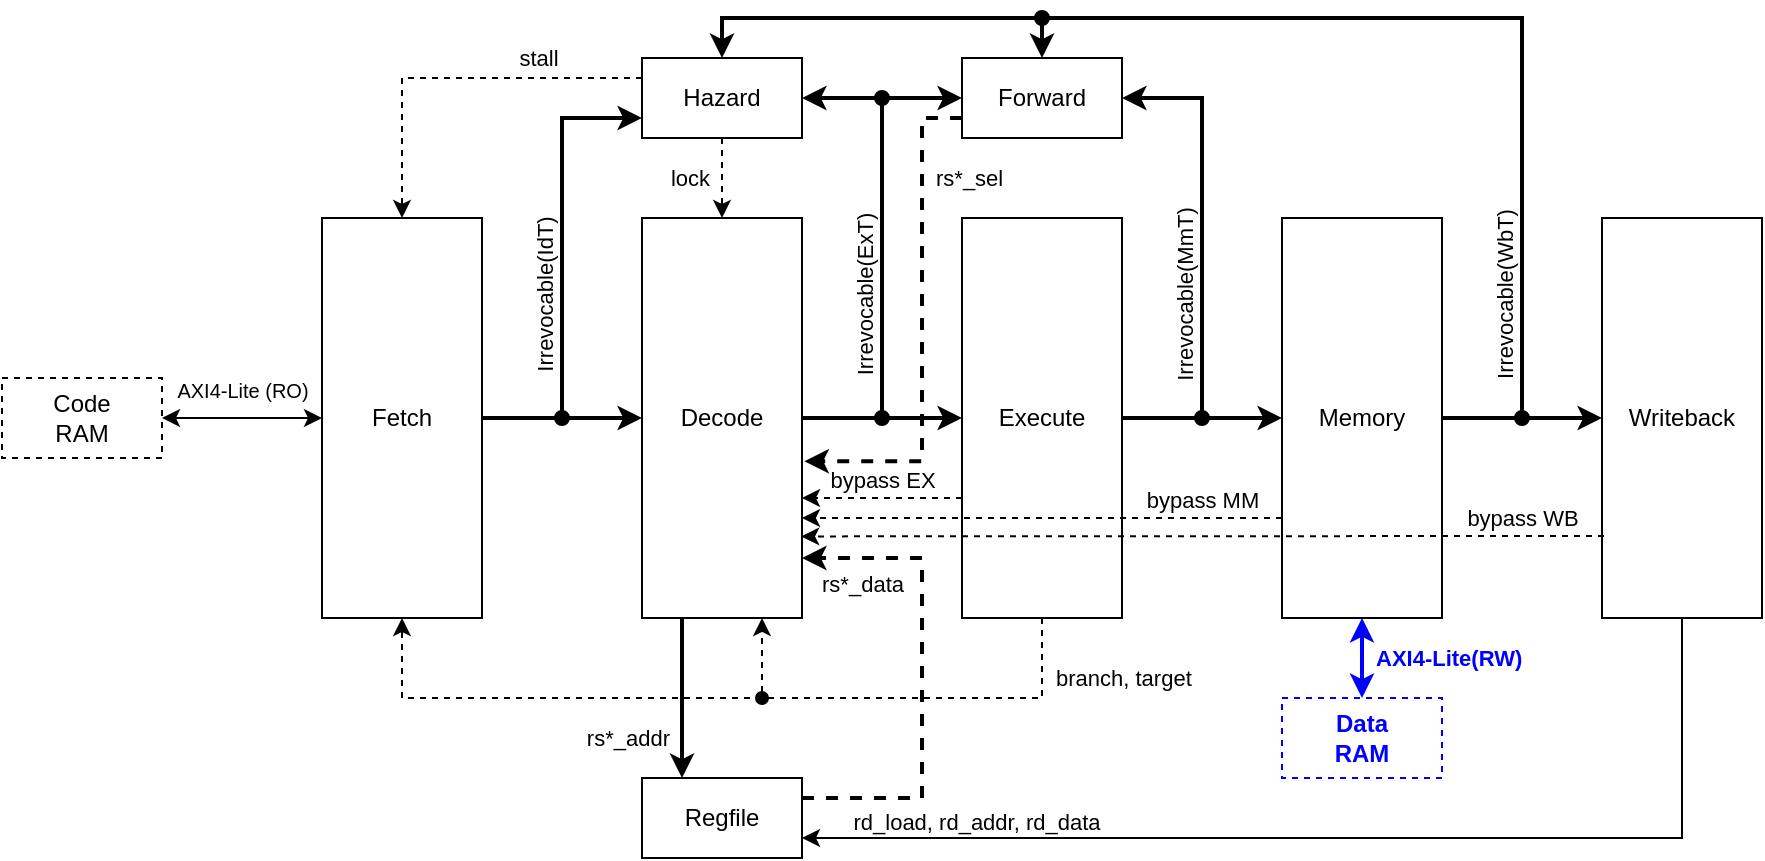 <mxfile version="13.6.2" type="device"><diagram id="N3C3bLjIH35mqGaEbGTm" name="Page-1"><mxGraphModel dx="1534" dy="403" grid="1" gridSize="10" guides="1" tooltips="1" connect="1" arrows="1" fold="1" page="1" pageScale="1" pageWidth="850" pageHeight="1100" math="0" shadow="0"><root><mxCell id="0"/><mxCell id="1" parent="0"/><mxCell id="JUWvD5CaMGft2PldNG8e-3" value="" style="edgeStyle=orthogonalEdgeStyle;rounded=0;orthogonalLoop=1;jettySize=auto;html=1;strokeWidth=2;" parent="1" source="JUWvD5CaMGft2PldNG8e-1" target="JUWvD5CaMGft2PldNG8e-2" edge="1"><mxGeometry relative="1" as="geometry"/></mxCell><mxCell id="JUWvD5CaMGft2PldNG8e-1" value="Fetch" style="rounded=0;whiteSpace=wrap;html=1;" parent="1" vertex="1"><mxGeometry x="120" y="120" width="80" height="200" as="geometry"/></mxCell><mxCell id="JUWvD5CaMGft2PldNG8e-5" value="" style="edgeStyle=orthogonalEdgeStyle;rounded=0;orthogonalLoop=1;jettySize=auto;html=1;strokeWidth=2;" parent="1" source="JUWvD5CaMGft2PldNG8e-2" target="JUWvD5CaMGft2PldNG8e-4" edge="1"><mxGeometry relative="1" as="geometry"/></mxCell><mxCell id="i5mSsLm4pip9AsirDHr7-14" value="rs*_addr" style="rounded=0;orthogonalLoop=1;jettySize=auto;html=1;entryX=0.25;entryY=0;entryDx=0;entryDy=0;exitX=0.25;exitY=1;exitDx=0;exitDy=0;labelPosition=left;verticalLabelPosition=middle;align=right;verticalAlign=middle;spacingRight=5;strokeWidth=2;" parent="1" source="JUWvD5CaMGft2PldNG8e-2" target="i5mSsLm4pip9AsirDHr7-13" edge="1"><mxGeometry x="0.5" relative="1" as="geometry"><mxPoint as="offset"/></mxGeometry></mxCell><mxCell id="JUWvD5CaMGft2PldNG8e-2" value="Decode" style="rounded=0;whiteSpace=wrap;html=1;" parent="1" vertex="1"><mxGeometry x="280" y="120" width="80" height="200" as="geometry"/></mxCell><mxCell id="JUWvD5CaMGft2PldNG8e-7" value="" style="edgeStyle=orthogonalEdgeStyle;rounded=0;orthogonalLoop=1;jettySize=auto;html=1;strokeWidth=2;" parent="1" source="JUWvD5CaMGft2PldNG8e-4" target="JUWvD5CaMGft2PldNG8e-6" edge="1"><mxGeometry relative="1" as="geometry"/></mxCell><mxCell id="JUWvD5CaMGft2PldNG8e-4" value="Execute" style="rounded=0;whiteSpace=wrap;html=1;" parent="1" vertex="1"><mxGeometry x="440" y="120" width="80" height="200" as="geometry"/></mxCell><mxCell id="JUWvD5CaMGft2PldNG8e-9" value="" style="edgeStyle=orthogonalEdgeStyle;rounded=0;orthogonalLoop=1;jettySize=auto;html=1;strokeWidth=2;" parent="1" source="JUWvD5CaMGft2PldNG8e-6" target="JUWvD5CaMGft2PldNG8e-8" edge="1"><mxGeometry relative="1" as="geometry"/></mxCell><mxCell id="JUWvD5CaMGft2PldNG8e-13" value="AXI4-Lite(RW)" style="edgeStyle=orthogonalEdgeStyle;rounded=0;orthogonalLoop=1;jettySize=auto;html=1;startArrow=classic;startFill=1;labelPosition=right;verticalLabelPosition=middle;align=left;verticalAlign=middle;spacingLeft=5;strokeColor=#0000FF;strokeWidth=2;fontColor=#0000FF;fontStyle=1" parent="1" source="JUWvD5CaMGft2PldNG8e-6" target="JUWvD5CaMGft2PldNG8e-12" edge="1"><mxGeometry relative="1" as="geometry"/></mxCell><mxCell id="JUWvD5CaMGft2PldNG8e-6" value="Memory" style="rounded=0;whiteSpace=wrap;html=1;" parent="1" vertex="1"><mxGeometry x="600" y="120" width="80" height="200" as="geometry"/></mxCell><mxCell id="JUWvD5CaMGft2PldNG8e-8" value="Writeback" style="rounded=0;whiteSpace=wrap;html=1;" parent="1" vertex="1"><mxGeometry x="760" y="120" width="80" height="200" as="geometry"/></mxCell><mxCell id="JUWvD5CaMGft2PldNG8e-12" value="Data&lt;br&gt;RAM" style="whiteSpace=wrap;html=1;rounded=0;dashed=1;strokeColor=#0000FF;fontColor=#0000FF;fontStyle=1" parent="1" vertex="1"><mxGeometry x="600" y="360" width="80" height="40" as="geometry"/></mxCell><mxCell id="JUWvD5CaMGft2PldNG8e-16" value="AXI4-Lite (RO)" style="edgeStyle=orthogonalEdgeStyle;rounded=0;orthogonalLoop=1;jettySize=auto;html=1;startArrow=classic;startFill=1;verticalAlign=bottom;spacingBottom=5;fontSize=10;" parent="1" source="JUWvD5CaMGft2PldNG8e-15" target="JUWvD5CaMGft2PldNG8e-1" edge="1"><mxGeometry relative="1" as="geometry"/></mxCell><mxCell id="JUWvD5CaMGft2PldNG8e-15" value="Code&lt;br&gt;RAM" style="whiteSpace=wrap;html=1;rounded=0;dashed=1;" parent="1" vertex="1"><mxGeometry x="-40" y="200" width="80" height="40" as="geometry"/></mxCell><mxCell id="JUWvD5CaMGft2PldNG8e-17" value="Hazard" style="whiteSpace=wrap;html=1;rounded=0;" parent="1" vertex="1"><mxGeometry x="280" y="40" width="80" height="40" as="geometry"/></mxCell><mxCell id="JUWvD5CaMGft2PldNG8e-18" value="Forward" style="whiteSpace=wrap;html=1;rounded=0;" parent="1" vertex="1"><mxGeometry x="440" y="40" width="80" height="40" as="geometry"/></mxCell><mxCell id="JUWvD5CaMGft2PldNG8e-19" value="Irrevocable(IdT)" style="endArrow=classic;html=1;rounded=0;horizontal=0;verticalAlign=bottom;spacing=0;spacingBottom=0;spacingRight=5;entryX=0;entryY=0.75;entryDx=0;entryDy=0;edgeStyle=orthogonalEdgeStyle;startArrow=oval;startFill=1;strokeWidth=2;" parent="1" target="JUWvD5CaMGft2PldNG8e-17" edge="1"><mxGeometry x="-0.368" width="50" height="50" relative="1" as="geometry"><mxPoint x="240" y="220" as="sourcePoint"/><mxPoint x="230" y="60" as="targetPoint"/><Array as="points"><mxPoint x="240" y="70"/></Array><mxPoint as="offset"/></mxGeometry></mxCell><mxCell id="JUWvD5CaMGft2PldNG8e-23" value="Irrevocable(ExT)" style="endArrow=classic;html=1;rounded=0;horizontal=0;verticalAlign=bottom;spacing=0;spacingBottom=0;spacingRight=5;entryX=0;entryY=0.5;entryDx=0;entryDy=0;edgeStyle=orthogonalEdgeStyle;startArrow=oval;startFill=1;strokeWidth=2;" parent="1" target="JUWvD5CaMGft2PldNG8e-18" edge="1"><mxGeometry x="-0.4" width="50" height="50" relative="1" as="geometry"><mxPoint x="400" y="220" as="sourcePoint"/><mxPoint x="440" y="70" as="targetPoint"/><Array as="points"><mxPoint x="400" y="60"/></Array><mxPoint as="offset"/></mxGeometry></mxCell><mxCell id="JUWvD5CaMGft2PldNG8e-24" value="Irrevocable(MmT)" style="endArrow=classic;html=1;rounded=0;horizontal=0;verticalAlign=bottom;spacing=0;spacingBottom=0;spacingRight=5;entryX=1;entryY=0.5;entryDx=0;entryDy=0;edgeStyle=orthogonalEdgeStyle;startArrow=oval;startFill=1;strokeWidth=2;" parent="1" target="JUWvD5CaMGft2PldNG8e-18" edge="1"><mxGeometry x="-0.4" width="50" height="50" relative="1" as="geometry"><mxPoint x="560" y="220" as="sourcePoint"/><mxPoint x="600" y="70" as="targetPoint"/><Array as="points"><mxPoint x="560" y="60"/></Array><mxPoint as="offset"/></mxGeometry></mxCell><mxCell id="JUWvD5CaMGft2PldNG8e-25" value="Irrevocable(WbT)" style="endArrow=classic;html=1;rounded=0;horizontal=0;verticalAlign=bottom;spacing=0;spacingBottom=0;spacingRight=5;entryX=0.5;entryY=0;entryDx=0;entryDy=0;startArrow=oval;startFill=1;edgeStyle=orthogonalEdgeStyle;strokeWidth=2;" parent="1" target="JUWvD5CaMGft2PldNG8e-17" edge="1"><mxGeometry x="-0.806" width="50" height="50" relative="1" as="geometry"><mxPoint x="720" y="220" as="sourcePoint"/><mxPoint x="760" y="70" as="targetPoint"/><Array as="points"><mxPoint x="720" y="20"/><mxPoint x="320" y="20"/></Array><mxPoint as="offset"/></mxGeometry></mxCell><mxCell id="i5mSsLm4pip9AsirDHr7-2" value="" style="endArrow=classic;html=1;entryX=0.5;entryY=0;entryDx=0;entryDy=0;startArrow=oval;startFill=1;strokeWidth=2;" parent="1" target="JUWvD5CaMGft2PldNG8e-18" edge="1"><mxGeometry width="50" height="50" relative="1" as="geometry"><mxPoint x="480" y="20" as="sourcePoint"/><mxPoint x="560" y="70" as="targetPoint"/></mxGeometry></mxCell><mxCell id="i5mSsLm4pip9AsirDHr7-4" value="" style="endArrow=classic;html=1;entryX=1;entryY=0.5;entryDx=0;entryDy=0;startArrow=oval;startFill=1;strokeWidth=2;" parent="1" target="JUWvD5CaMGft2PldNG8e-17" edge="1"><mxGeometry width="50" height="50" relative="1" as="geometry"><mxPoint x="400" y="60" as="sourcePoint"/><mxPoint x="560" y="140" as="targetPoint"/></mxGeometry></mxCell><mxCell id="i5mSsLm4pip9AsirDHr7-5" value="" style="endArrow=classic;html=1;exitX=0;exitY=0.25;exitDx=0;exitDy=0;entryX=0.5;entryY=0;entryDx=0;entryDy=0;edgeStyle=orthogonalEdgeStyle;rounded=0;verticalAlign=bottom;labelPosition=center;verticalLabelPosition=top;align=center;dashed=1;" parent="1" source="JUWvD5CaMGft2PldNG8e-17" target="JUWvD5CaMGft2PldNG8e-1" edge="1"><mxGeometry width="50" height="50" relative="1" as="geometry"><mxPoint x="290" y="190" as="sourcePoint"/><mxPoint x="340" y="140" as="targetPoint"/></mxGeometry></mxCell><mxCell id="i5mSsLm4pip9AsirDHr7-6" value="stall" style="edgeLabel;html=1;align=center;verticalAlign=bottom;resizable=0;points=[];" parent="i5mSsLm4pip9AsirDHr7-5" vertex="1" connectable="0"><mxGeometry x="-0.448" y="-1" relative="1" as="geometry"><mxPoint as="offset"/></mxGeometry></mxCell><mxCell id="i5mSsLm4pip9AsirDHr7-7" value="" style="endArrow=classic;html=1;exitX=0;exitY=0.75;exitDx=0;exitDy=0;entryX=1.015;entryY=0.608;entryDx=0;entryDy=0;rounded=0;verticalAlign=bottom;labelPosition=center;verticalLabelPosition=top;align=center;dashed=1;entryPerimeter=0;edgeStyle=orthogonalEdgeStyle;jumpStyle=none;jumpSize=10;strokeWidth=2;" parent="1" source="JUWvD5CaMGft2PldNG8e-18" target="JUWvD5CaMGft2PldNG8e-2" edge="1"><mxGeometry width="50" height="50" relative="1" as="geometry"><mxPoint x="480" y="100" as="sourcePoint"/><mxPoint x="360" y="170" as="targetPoint"/><Array as="points"><mxPoint x="420" y="70"/><mxPoint x="420" y="242"/></Array></mxGeometry></mxCell><mxCell id="i5mSsLm4pip9AsirDHr7-8" value="rs*_sel" style="edgeLabel;html=1;align=left;verticalAlign=middle;resizable=0;points=[];labelPosition=right;verticalLabelPosition=middle;spacingLeft=5;" parent="i5mSsLm4pip9AsirDHr7-7" vertex="1" connectable="0"><mxGeometry x="-0.448" y="-1" relative="1" as="geometry"><mxPoint x="1" y="-19.33" as="offset"/></mxGeometry></mxCell><mxCell id="i5mSsLm4pip9AsirDHr7-9" value="" style="endArrow=classic;html=1;exitX=0.5;exitY=1;exitDx=0;exitDy=0;entryX=0.5;entryY=0;entryDx=0;entryDy=0;rounded=0;verticalAlign=middle;labelPosition=left;verticalLabelPosition=middle;align=right;dashed=1;" parent="1" source="JUWvD5CaMGft2PldNG8e-17" target="JUWvD5CaMGft2PldNG8e-2" edge="1"><mxGeometry width="50" height="50" relative="1" as="geometry"><mxPoint x="290" y="60" as="sourcePoint"/><mxPoint x="170" y="130" as="targetPoint"/></mxGeometry></mxCell><mxCell id="i5mSsLm4pip9AsirDHr7-10" value="lock" style="edgeLabel;html=1;align=right;verticalAlign=middle;resizable=0;points=[];labelPosition=left;verticalLabelPosition=middle;spacingRight=5;" parent="i5mSsLm4pip9AsirDHr7-9" vertex="1" connectable="0"><mxGeometry x="-0.448" y="-1" relative="1" as="geometry"><mxPoint y="8.67" as="offset"/></mxGeometry></mxCell><mxCell id="i5mSsLm4pip9AsirDHr7-11" value="" style="endArrow=classic;html=1;exitX=0.5;exitY=1;exitDx=0;exitDy=0;edgeStyle=orthogonalEdgeStyle;rounded=0;verticalAlign=bottom;labelPosition=center;verticalLabelPosition=top;align=center;dashed=1;entryX=0.5;entryY=1;entryDx=0;entryDy=0;jumpStyle=none;jumpSize=10;" parent="1" source="JUWvD5CaMGft2PldNG8e-4" target="JUWvD5CaMGft2PldNG8e-1" edge="1"><mxGeometry width="50" height="50" relative="1" as="geometry"><mxPoint x="300" y="70" as="sourcePoint"/><mxPoint x="170" y="330" as="targetPoint"/><Array as="points"><mxPoint x="480" y="360"/><mxPoint x="160" y="360"/></Array></mxGeometry></mxCell><mxCell id="i5mSsLm4pip9AsirDHr7-12" value="branch, target" style="edgeLabel;html=1;align=left;verticalAlign=middle;resizable=0;points=[];labelPosition=right;verticalLabelPosition=middle;spacingLeft=5;" parent="i5mSsLm4pip9AsirDHr7-11" vertex="1" connectable="0"><mxGeometry x="-0.448" y="-1" relative="1" as="geometry"><mxPoint x="70" y="-9" as="offset"/></mxGeometry></mxCell><mxCell id="i5mSsLm4pip9AsirDHr7-13" value="Regfile" style="whiteSpace=wrap;html=1;rounded=0;" parent="1" vertex="1"><mxGeometry x="280" y="400" width="80" height="40" as="geometry"/></mxCell><mxCell id="i5mSsLm4pip9AsirDHr7-15" value="rs*_data" style="rounded=0;orthogonalLoop=1;jettySize=auto;html=1;dashed=1;exitX=1;exitY=0.25;exitDx=0;exitDy=0;labelPosition=right;verticalLabelPosition=middle;align=center;verticalAlign=top;spacingRight=0;spacingLeft=0;edgeStyle=orthogonalEdgeStyle;jumpStyle=none;jumpSize=10;strokeWidth=2;" parent="1" source="i5mSsLm4pip9AsirDHr7-13" edge="1"><mxGeometry x="0.75" relative="1" as="geometry"><mxPoint x="310" y="330" as="sourcePoint"/><mxPoint x="360" y="290" as="targetPoint"/><mxPoint as="offset"/><Array as="points"><mxPoint x="420" y="410"/><mxPoint x="420" y="290"/></Array></mxGeometry></mxCell><mxCell id="i5mSsLm4pip9AsirDHr7-16" value="" style="endArrow=classic;html=1;exitX=0.5;exitY=1;exitDx=0;exitDy=0;rounded=0;verticalAlign=bottom;labelPosition=center;verticalLabelPosition=top;align=center;entryX=1;entryY=0.75;entryDx=0;entryDy=0;edgeStyle=orthogonalEdgeStyle;" parent="1" source="JUWvD5CaMGft2PldNG8e-8" target="i5mSsLm4pip9AsirDHr7-13" edge="1"><mxGeometry width="50" height="50" relative="1" as="geometry"><mxPoint x="600" y="350" as="sourcePoint"/><mxPoint x="280" y="350" as="targetPoint"/></mxGeometry></mxCell><mxCell id="i5mSsLm4pip9AsirDHr7-17" value="rd_load, rd_addr, rd_data" style="edgeLabel;html=1;align=center;verticalAlign=bottom;resizable=0;points=[];" parent="i5mSsLm4pip9AsirDHr7-16" vertex="1" connectable="0"><mxGeometry x="-0.448" y="-1" relative="1" as="geometry"><mxPoint x="-311.33" y="1" as="offset"/></mxGeometry></mxCell><mxCell id="i5mSsLm4pip9AsirDHr7-18" value="" style="endArrow=classic;html=1;exitX=0;exitY=0.7;exitDx=0;exitDy=0;rounded=0;verticalAlign=bottom;labelPosition=center;verticalLabelPosition=top;align=center;dashed=1;exitPerimeter=0;" parent="1" source="JUWvD5CaMGft2PldNG8e-4" edge="1"><mxGeometry width="50" height="50" relative="1" as="geometry"><mxPoint x="540" y="350" as="sourcePoint"/><mxPoint x="360" y="260" as="targetPoint"/></mxGeometry></mxCell><mxCell id="i5mSsLm4pip9AsirDHr7-19" value="bypass EX" style="edgeLabel;html=1;align=center;verticalAlign=bottom;resizable=0;points=[];" parent="i5mSsLm4pip9AsirDHr7-18" vertex="1" connectable="0"><mxGeometry x="-0.448" y="-1" relative="1" as="geometry"><mxPoint x="-18" as="offset"/></mxGeometry></mxCell><mxCell id="i5mSsLm4pip9AsirDHr7-20" value="" style="endArrow=classic;html=1;exitX=0;exitY=0.75;exitDx=0;exitDy=0;rounded=0;verticalAlign=bottom;labelPosition=center;verticalLabelPosition=top;align=center;dashed=1;entryX=1;entryY=0.75;entryDx=0;entryDy=0;" parent="1" source="JUWvD5CaMGft2PldNG8e-6" target="JUWvD5CaMGft2PldNG8e-2" edge="1"><mxGeometry width="50" height="50" relative="1" as="geometry"><mxPoint x="450" y="270" as="sourcePoint"/><mxPoint x="370" y="270" as="targetPoint"/></mxGeometry></mxCell><mxCell id="i5mSsLm4pip9AsirDHr7-21" value="bypass MM" style="edgeLabel;html=1;align=center;verticalAlign=bottom;resizable=0;points=[];" parent="i5mSsLm4pip9AsirDHr7-20" vertex="1" connectable="0"><mxGeometry x="-0.448" y="-1" relative="1" as="geometry"><mxPoint x="26" as="offset"/></mxGeometry></mxCell><mxCell id="i5mSsLm4pip9AsirDHr7-22" value="" style="endArrow=classic;html=1;rounded=0;verticalAlign=bottom;labelPosition=center;verticalLabelPosition=top;align=center;dashed=1;entryX=0.995;entryY=0.796;entryDx=0;entryDy=0;entryPerimeter=0;" parent="1" target="JUWvD5CaMGft2PldNG8e-2" edge="1"><mxGeometry width="50" height="50" relative="1" as="geometry"><mxPoint x="761" y="279" as="sourcePoint"/><mxPoint x="370" y="280" as="targetPoint"/></mxGeometry></mxCell><mxCell id="i5mSsLm4pip9AsirDHr7-23" value="bypass WB" style="edgeLabel;html=1;align=center;verticalAlign=bottom;resizable=0;points=[];" parent="i5mSsLm4pip9AsirDHr7-22" vertex="1" connectable="0"><mxGeometry x="-0.448" y="-1" relative="1" as="geometry"><mxPoint x="69.67" as="offset"/></mxGeometry></mxCell><mxCell id="i5mSsLm4pip9AsirDHr7-26" value="" style="endArrow=classic;html=1;dashed=1;entryX=0.75;entryY=1;entryDx=0;entryDy=0;startArrow=oval;startFill=1;" parent="1" target="JUWvD5CaMGft2PldNG8e-2" edge="1"><mxGeometry width="50" height="50" relative="1" as="geometry"><mxPoint x="340" y="360" as="sourcePoint"/><mxPoint x="530" y="270" as="targetPoint"/></mxGeometry></mxCell></root></mxGraphModel></diagram></mxfile>